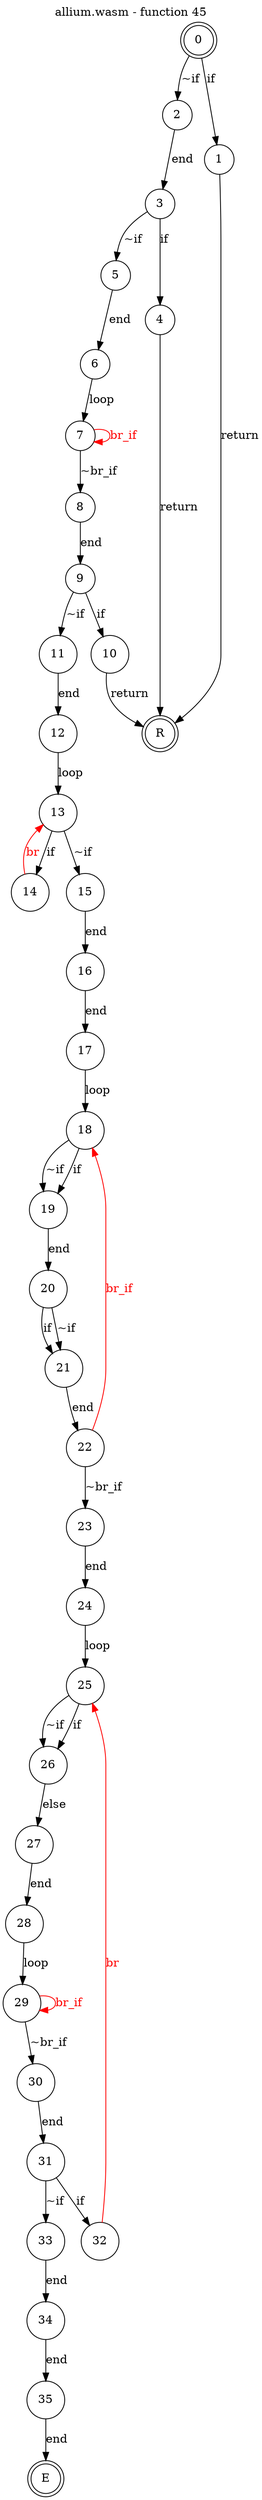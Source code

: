 digraph finite_state_machine {
    label = "allium.wasm - function 45"
    labelloc =  t
    labelfontsize = 16
    labelfontcolor = black
    labelfontname = "Helvetica"
    node [shape = doublecircle]; 0 E R ;
    node [shape = circle];
    0 -> 1[label="if"];
    0 -> 2[label="~if"];
    1 -> R[label="return"];
    2 -> 3[label="end"];
    3 -> 4[label="if"];
    3 -> 5[label="~if"];
    4 -> R[label="return"];
    5 -> 6[label="end"];
    6 -> 7[label="loop"];
    7 -> 8[label="~br_if"];
    7 -> 7[color="red" fontcolor="red" label="br_if"];
    8 -> 9[label="end"];
    9 -> 10[label="if"];
    9 -> 11[label="~if"];
    10 -> R[label="return"];
    11 -> 12[label="end"];
    12 -> 13[label="loop"];
    13 -> 14[label="if"];
    13 -> 15[label="~if"];
    14 -> 13[color="red" fontcolor="red" label="br"];
    15 -> 16[label="end"];
    16 -> 17[label="end"];
    17 -> 18[label="loop"];
    18 -> 19[label="if"];
    18 -> 19[label="~if"];
    19 -> 20[label="end"];
    20 -> 21[label="if"];
    20 -> 21[label="~if"];
    21 -> 22[label="end"];
    22 -> 23[label="~br_if"];
    22 -> 18[color="red" fontcolor="red" label="br_if"];
    23 -> 24[label="end"];
    24 -> 25[label="loop"];
    25 -> 26[label="if"];
    25 -> 26[label="~if"];
    26 -> 27[label="else"];
    27 -> 28[label="end"];
    28 -> 29[label="loop"];
    29 -> 30[label="~br_if"];
    29 -> 29[color="red" fontcolor="red" label="br_if"];
    30 -> 31[label="end"];
    31 -> 32[label="if"];
    31 -> 33[label="~if"];
    32 -> 25[color="red" fontcolor="red" label="br"];
    33 -> 34[label="end"];
    34 -> 35[label="end"];
    35 -> E[label="end"];
}

